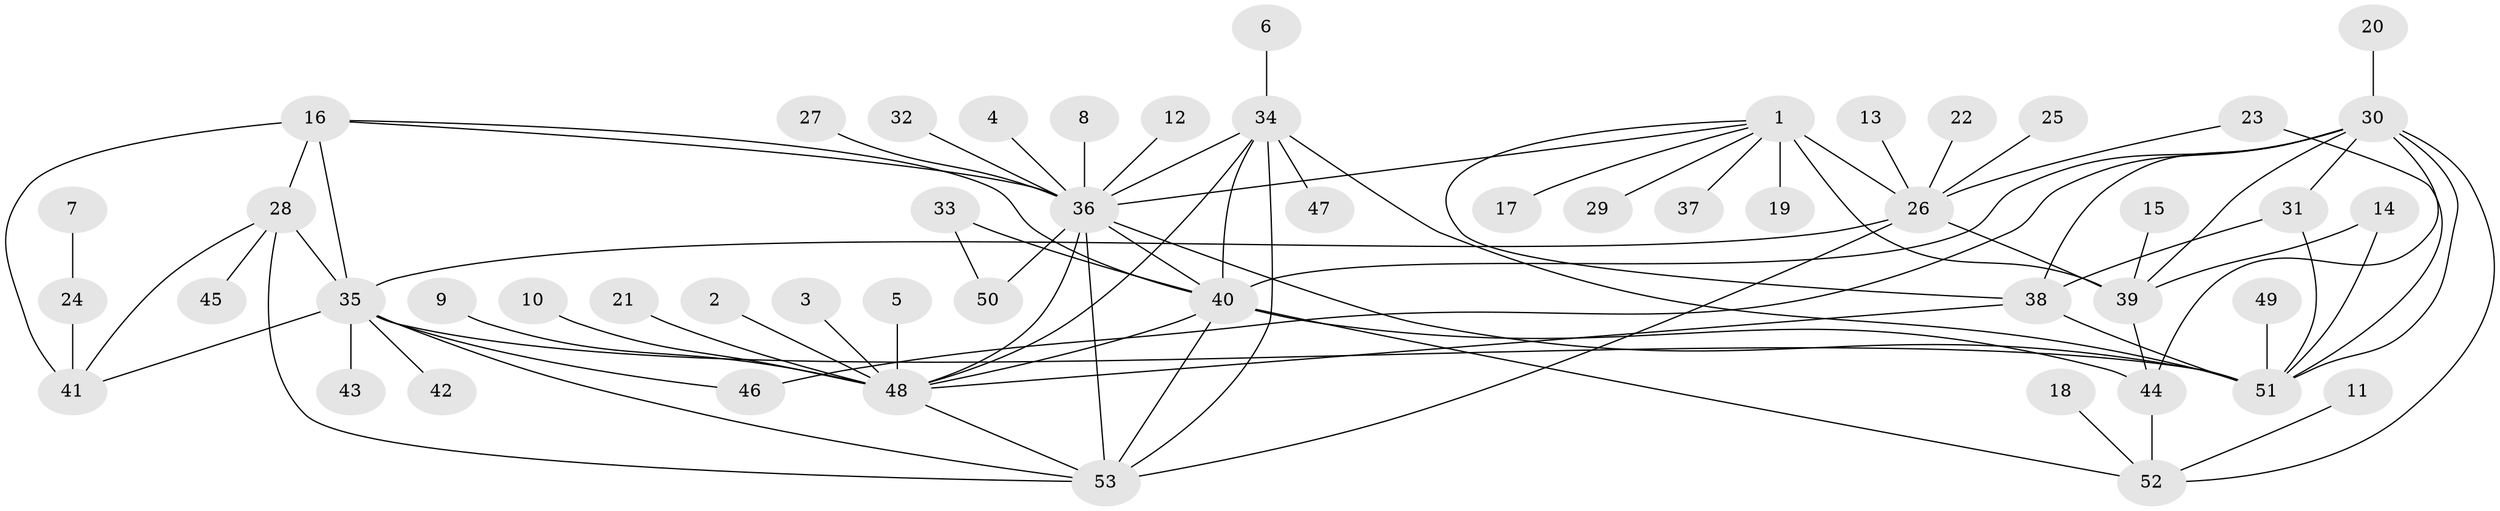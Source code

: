 // original degree distribution, {5: 0.02857142857142857, 8: 0.047619047619047616, 10: 0.01904761904761905, 6: 0.06666666666666667, 7: 0.0380952380952381, 12: 0.009523809523809525, 9: 0.009523809523809525, 14: 0.009523809523809525, 13: 0.009523809523809525, 1: 0.5714285714285714, 2: 0.14285714285714285, 4: 0.01904761904761905, 3: 0.02857142857142857}
// Generated by graph-tools (version 1.1) at 2025/26/03/09/25 03:26:39]
// undirected, 53 vertices, 84 edges
graph export_dot {
graph [start="1"]
  node [color=gray90,style=filled];
  1;
  2;
  3;
  4;
  5;
  6;
  7;
  8;
  9;
  10;
  11;
  12;
  13;
  14;
  15;
  16;
  17;
  18;
  19;
  20;
  21;
  22;
  23;
  24;
  25;
  26;
  27;
  28;
  29;
  30;
  31;
  32;
  33;
  34;
  35;
  36;
  37;
  38;
  39;
  40;
  41;
  42;
  43;
  44;
  45;
  46;
  47;
  48;
  49;
  50;
  51;
  52;
  53;
  1 -- 17 [weight=1.0];
  1 -- 19 [weight=1.0];
  1 -- 26 [weight=3.0];
  1 -- 29 [weight=1.0];
  1 -- 36 [weight=1.0];
  1 -- 37 [weight=1.0];
  1 -- 38 [weight=1.0];
  1 -- 39 [weight=3.0];
  2 -- 48 [weight=1.0];
  3 -- 48 [weight=1.0];
  4 -- 36 [weight=1.0];
  5 -- 48 [weight=1.0];
  6 -- 34 [weight=1.0];
  7 -- 24 [weight=1.0];
  8 -- 36 [weight=1.0];
  9 -- 48 [weight=1.0];
  10 -- 48 [weight=1.0];
  11 -- 52 [weight=1.0];
  12 -- 36 [weight=1.0];
  13 -- 26 [weight=1.0];
  14 -- 39 [weight=1.0];
  14 -- 51 [weight=1.0];
  15 -- 39 [weight=1.0];
  16 -- 28 [weight=2.0];
  16 -- 35 [weight=2.0];
  16 -- 36 [weight=1.0];
  16 -- 40 [weight=1.0];
  16 -- 41 [weight=2.0];
  18 -- 52 [weight=1.0];
  20 -- 30 [weight=1.0];
  21 -- 48 [weight=1.0];
  22 -- 26 [weight=1.0];
  23 -- 26 [weight=1.0];
  23 -- 51 [weight=1.0];
  24 -- 41 [weight=1.0];
  25 -- 26 [weight=1.0];
  26 -- 35 [weight=1.0];
  26 -- 39 [weight=1.0];
  26 -- 53 [weight=1.0];
  27 -- 36 [weight=1.0];
  28 -- 35 [weight=1.0];
  28 -- 41 [weight=1.0];
  28 -- 45 [weight=1.0];
  28 -- 53 [weight=1.0];
  30 -- 31 [weight=1.0];
  30 -- 38 [weight=1.0];
  30 -- 39 [weight=1.0];
  30 -- 40 [weight=1.0];
  30 -- 44 [weight=1.0];
  30 -- 46 [weight=1.0];
  30 -- 51 [weight=2.0];
  30 -- 52 [weight=2.0];
  31 -- 38 [weight=1.0];
  31 -- 51 [weight=2.0];
  32 -- 36 [weight=1.0];
  33 -- 40 [weight=1.0];
  33 -- 50 [weight=1.0];
  34 -- 36 [weight=1.0];
  34 -- 40 [weight=1.0];
  34 -- 47 [weight=1.0];
  34 -- 48 [weight=1.0];
  34 -- 51 [weight=1.0];
  34 -- 53 [weight=1.0];
  35 -- 41 [weight=1.0];
  35 -- 42 [weight=1.0];
  35 -- 43 [weight=1.0];
  35 -- 46 [weight=1.0];
  35 -- 51 [weight=1.0];
  35 -- 53 [weight=1.0];
  36 -- 40 [weight=1.0];
  36 -- 48 [weight=1.0];
  36 -- 50 [weight=1.0];
  36 -- 51 [weight=1.0];
  36 -- 53 [weight=1.0];
  38 -- 48 [weight=1.0];
  38 -- 51 [weight=2.0];
  39 -- 44 [weight=1.0];
  40 -- 44 [weight=1.0];
  40 -- 48 [weight=1.0];
  40 -- 52 [weight=2.0];
  40 -- 53 [weight=1.0];
  44 -- 52 [weight=2.0];
  48 -- 53 [weight=1.0];
  49 -- 51 [weight=1.0];
}
